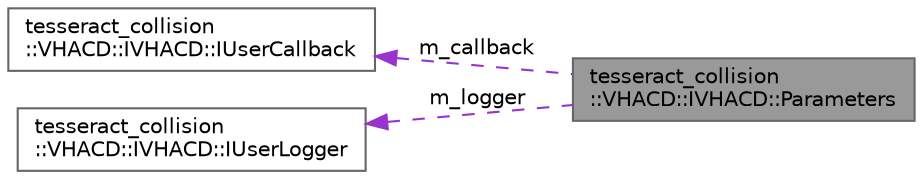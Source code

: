 digraph "tesseract_collision::VHACD::IVHACD::Parameters"
{
 // LATEX_PDF_SIZE
  bgcolor="transparent";
  edge [fontname=Helvetica,fontsize=10,labelfontname=Helvetica,labelfontsize=10];
  node [fontname=Helvetica,fontsize=10,shape=box,height=0.2,width=0.4];
  rankdir="LR";
  Node1 [label="tesseract_collision\l::VHACD::IVHACD::Parameters",height=0.2,width=0.4,color="gray40", fillcolor="grey60", style="filled", fontcolor="black",tooltip=" "];
  Node2 -> Node1 [dir="back",color="darkorchid3",style="dashed",label=" m_callback" ];
  Node2 [label="tesseract_collision\l::VHACD::IVHACD::IUserCallback",height=0.2,width=0.4,color="gray40", fillcolor="white", style="filled",URL="$dd/d62/classtesseract__collision_1_1VHACD_1_1IVHACD_1_1IUserCallback.html",tooltip=" "];
  Node3 -> Node1 [dir="back",color="darkorchid3",style="dashed",label=" m_logger" ];
  Node3 [label="tesseract_collision\l::VHACD::IVHACD::IUserLogger",height=0.2,width=0.4,color="gray40", fillcolor="white", style="filled",URL="$de/d74/classtesseract__collision_1_1VHACD_1_1IVHACD_1_1IUserLogger.html",tooltip=" "];
}
